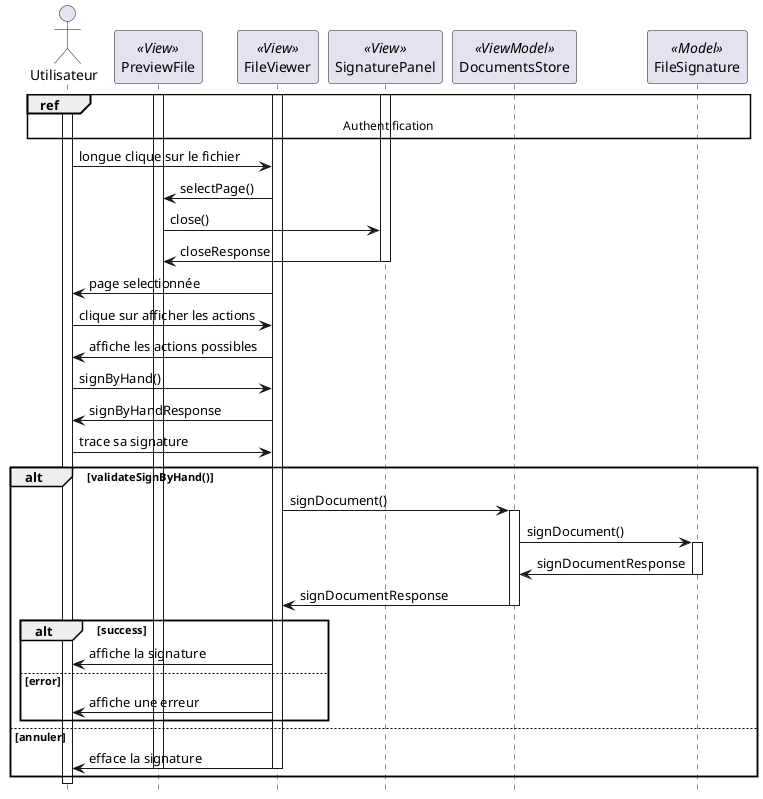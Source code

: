 @startuml sequence_sign_by_hand

hide footbox


actor "Utilisateur" as user
participant "PreviewFile" as previewfile << View >>
participant "FileViewer" as fileviewer << View >>
participant "SignaturePanel" as signaturepanel << View >>
participant "DocumentsStore" as documentsstore << ViewModel >>
participant "FileSignature" as filesignature << Model >>


ref over user, previewfile,fileviewer,signaturepanel,documentsstore,filesignature : Authentification
activate user
activate fileviewer
activate previewfile
activate signaturepanel
user -> fileviewer : longue clique sur le fichier
fileviewer -> previewfile : selectPage()
previewfile -> signaturepanel : close()
signaturepanel -> previewfile : closeResponse
deactivate signaturepanel
fileviewer -> user : page selectionnée
user -> fileviewer : clique sur afficher les actions
fileviewer -> user : affiche les actions possibles
user -> fileviewer : signByHand()
fileviewer -> user : signByHandResponse
user -> fileviewer : trace sa signature
alt validateSignByHand()
    fileviewer -> documentsstore : signDocument()
    activate documentsstore
    documentsstore -> filesignature : signDocument()
    activate filesignature
    filesignature -> documentsstore : signDocumentResponse
    deactivate filesignature
    documentsstore -> fileviewer : signDocumentResponse
    deactivate documentsstore
    alt success
        fileviewer -> user : affiche la signature
    else error
        fileviewer -> user : affiche une erreur
    end
else annuler
    fileviewer -> user : efface la signature
    deactivate fileviewer
    deactivate previewfile
end
deactivate user